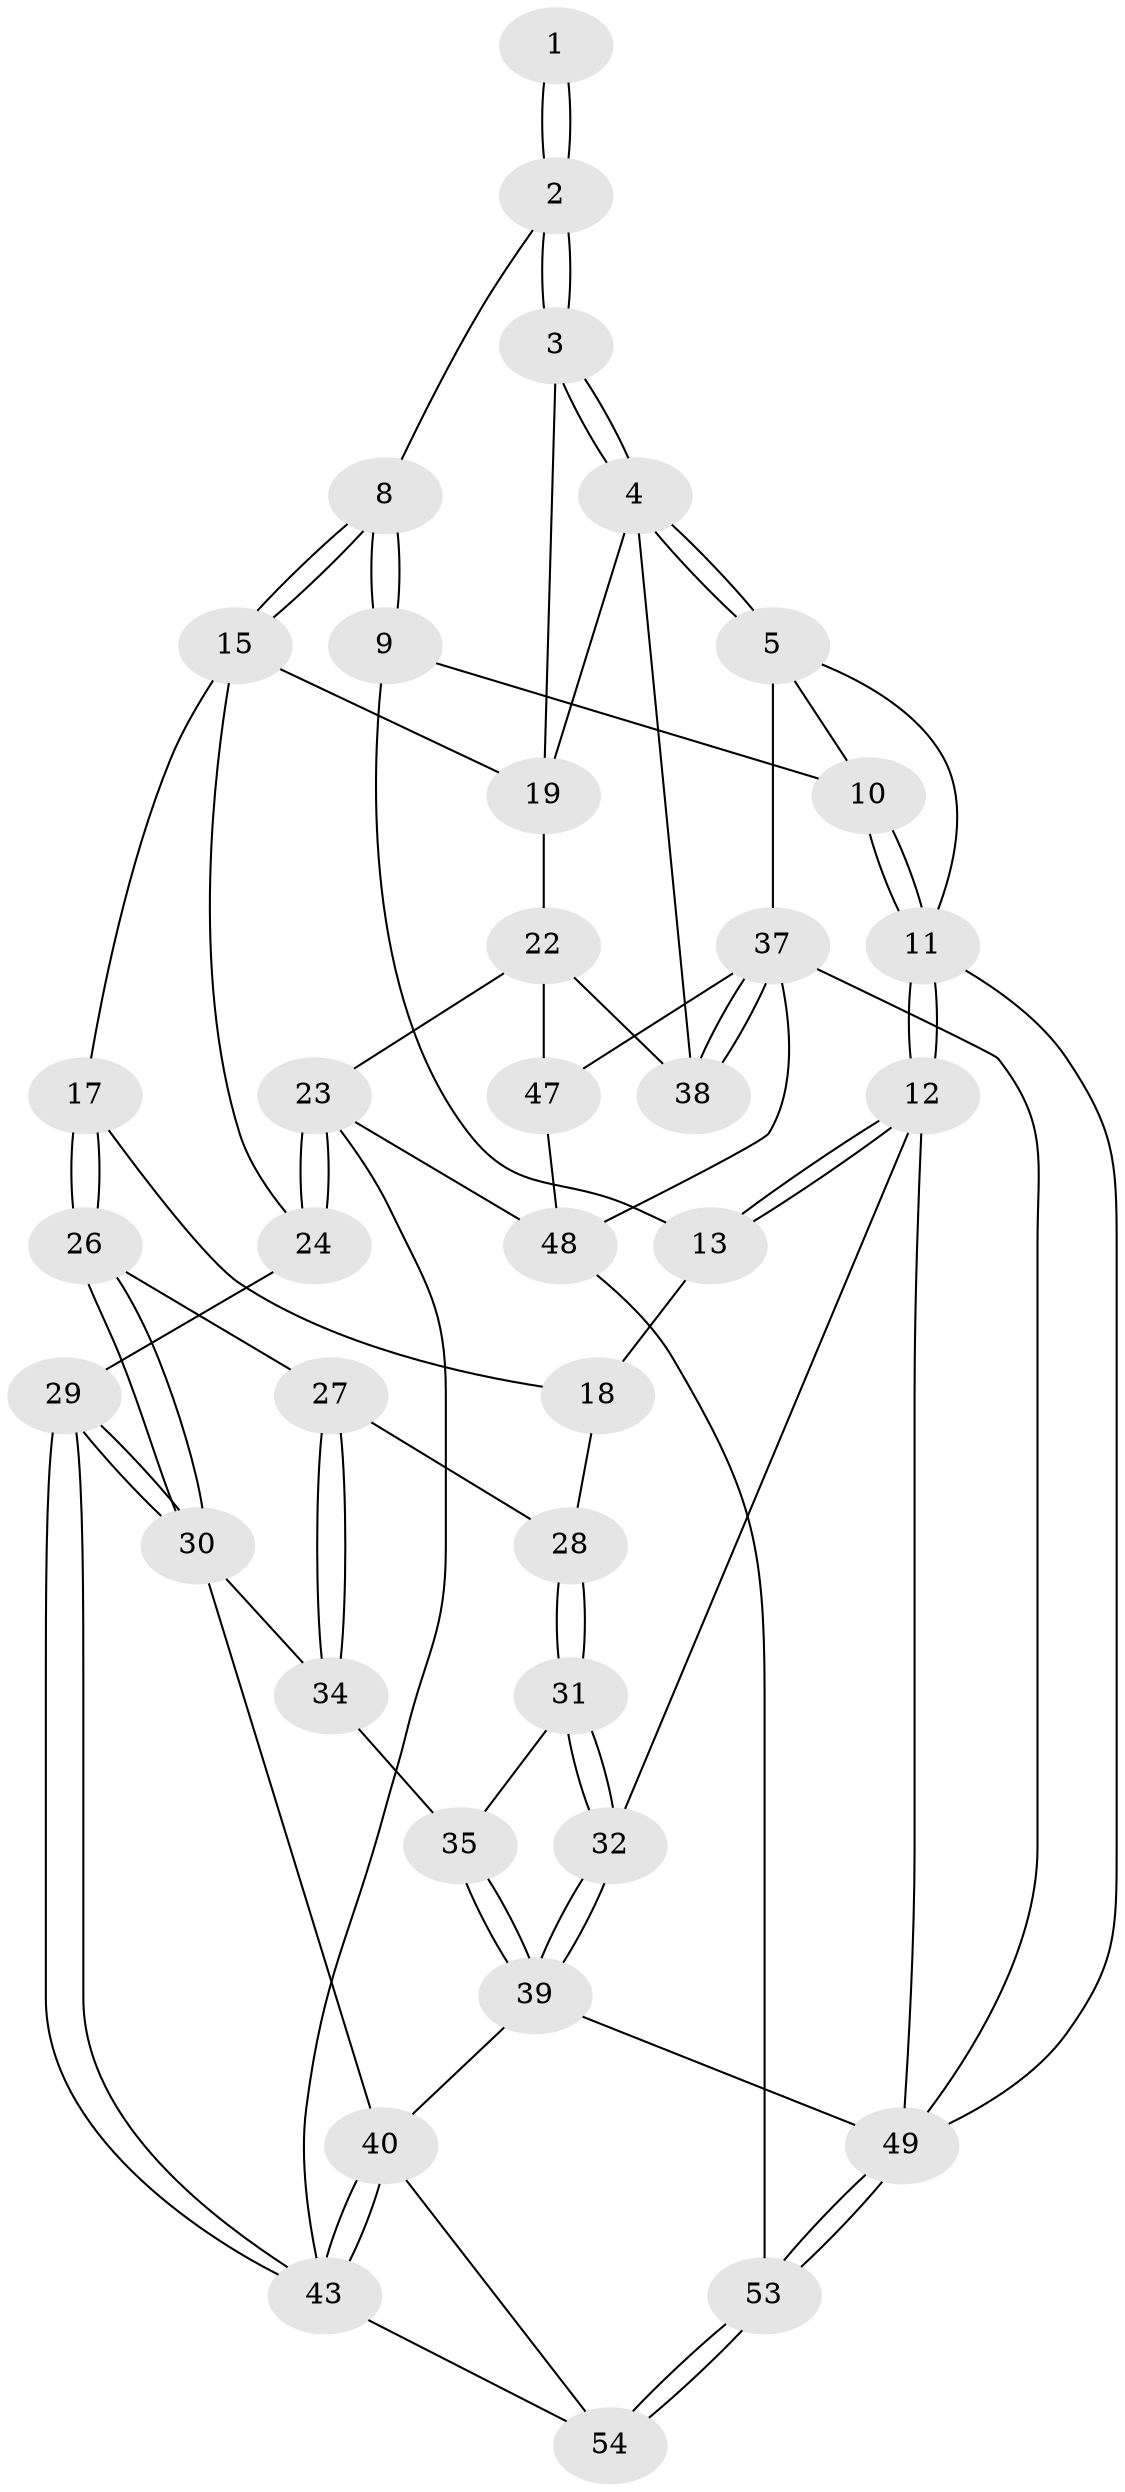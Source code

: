 // original degree distribution, {3: 0.037037037037037035, 6: 0.2037037037037037, 5: 0.5185185185185185, 4: 0.24074074074074073}
// Generated by graph-tools (version 1.1) at 2025/11/02/27/25 16:11:57]
// undirected, 37 vertices, 86 edges
graph export_dot {
graph [start="1"]
  node [color=gray90,style=filled];
  1 [pos="+0.7334062831071879+0.12958189944711224"];
  2 [pos="+0.8960948118727892+0.20629933557477884",super="+7"];
  3 [pos="+0.9743989802934186+0.22374880462653238"];
  4 [pos="+1+0.14021397618625978",super="+25"];
  5 [pos="+1+0",super="+6"];
  8 [pos="+0.6489995581824771+0.2762435155566141"];
  9 [pos="+0.47519931636746+0.025673516914328995"];
  10 [pos="+0.48996088339278276+0"];
  11 [pos="+0+0"];
  12 [pos="+0+0.18743294721380788",super="+33"];
  13 [pos="+0+0.24189142305589517",super="+14"];
  15 [pos="+0.6432552675636296+0.3798899581856615",super="+16"];
  17 [pos="+0.5094202688599417+0.4171020837044607"];
  18 [pos="+0.413257559018502+0.3290656822523785",super="+20"];
  19 [pos="+0.7795296433060949+0.4137198570658544",super="+21"];
  22 [pos="+0.8186410152048984+0.61114391338603",super="+44"];
  23 [pos="+0.6890818911094313+0.6504144849787388",super="+45"];
  24 [pos="+0.6531309467141512+0.642302315865927"];
  26 [pos="+0.46499224748631335+0.5045373757589834"];
  27 [pos="+0.3872017961115001+0.5592996851380455"];
  28 [pos="+0.22402018471237603+0.45642977247200595"];
  29 [pos="+0.5819889794756923+0.6698718696278064"];
  30 [pos="+0.5150107329975288+0.6201706218961885",super="+36"];
  31 [pos="+0.18910689798869512+0.5627235175322317"];
  32 [pos="+0+0.7180978330551158"];
  34 [pos="+0.37848194247181954+0.6351670135602309"];
  35 [pos="+0.25539074356767855+0.6373212554518702"];
  37 [pos="+1+1",super="+51"];
  38 [pos="+1+0.8016313844672581"];
  39 [pos="+0.24706505622593683+0.7927946767539901",super="+42"];
  40 [pos="+0.41941656990993303+0.8205825664572576",super="+41"];
  43 [pos="+0.5608505346926683+0.6973484691916454",super="+46"];
  47 [pos="+0.8442944217151838+0.845885183099091"];
  48 [pos="+0.8119817060070308+0.8599217409944009",super="+52"];
  49 [pos="+0+1",super="+50"];
  53 [pos="+0.5193764770447793+1"];
  54 [pos="+0.5153081789711454+1"];
  1 -- 2 [weight=2];
  1 -- 2;
  2 -- 3;
  2 -- 3;
  2 -- 8;
  3 -- 4;
  3 -- 4;
  3 -- 19;
  4 -- 5;
  4 -- 5;
  4 -- 19;
  4 -- 38;
  5 -- 11;
  5 -- 37;
  5 -- 10;
  8 -- 9;
  8 -- 9;
  8 -- 15;
  8 -- 15;
  9 -- 10;
  9 -- 13;
  10 -- 11;
  10 -- 11;
  11 -- 12;
  11 -- 12;
  11 -- 49;
  12 -- 13;
  12 -- 13;
  12 -- 32;
  12 -- 49;
  13 -- 18 [weight=2];
  15 -- 19;
  15 -- 24;
  15 -- 17;
  17 -- 18;
  17 -- 26;
  17 -- 26;
  18 -- 28;
  19 -- 22;
  22 -- 23;
  22 -- 38;
  22 -- 47;
  23 -- 24;
  23 -- 24;
  23 -- 48;
  23 -- 43;
  24 -- 29;
  26 -- 27;
  26 -- 30;
  26 -- 30;
  27 -- 28;
  27 -- 34;
  27 -- 34;
  28 -- 31;
  28 -- 31;
  29 -- 30;
  29 -- 30;
  29 -- 43;
  29 -- 43;
  30 -- 40;
  30 -- 34;
  31 -- 32;
  31 -- 32;
  31 -- 35;
  32 -- 39;
  32 -- 39;
  34 -- 35;
  35 -- 39;
  35 -- 39;
  37 -- 38;
  37 -- 38;
  37 -- 49;
  37 -- 47;
  37 -- 48;
  39 -- 49;
  39 -- 40;
  40 -- 43;
  40 -- 43;
  40 -- 54;
  43 -- 54;
  47 -- 48;
  48 -- 53;
  49 -- 53;
  49 -- 53;
  53 -- 54;
  53 -- 54;
}
